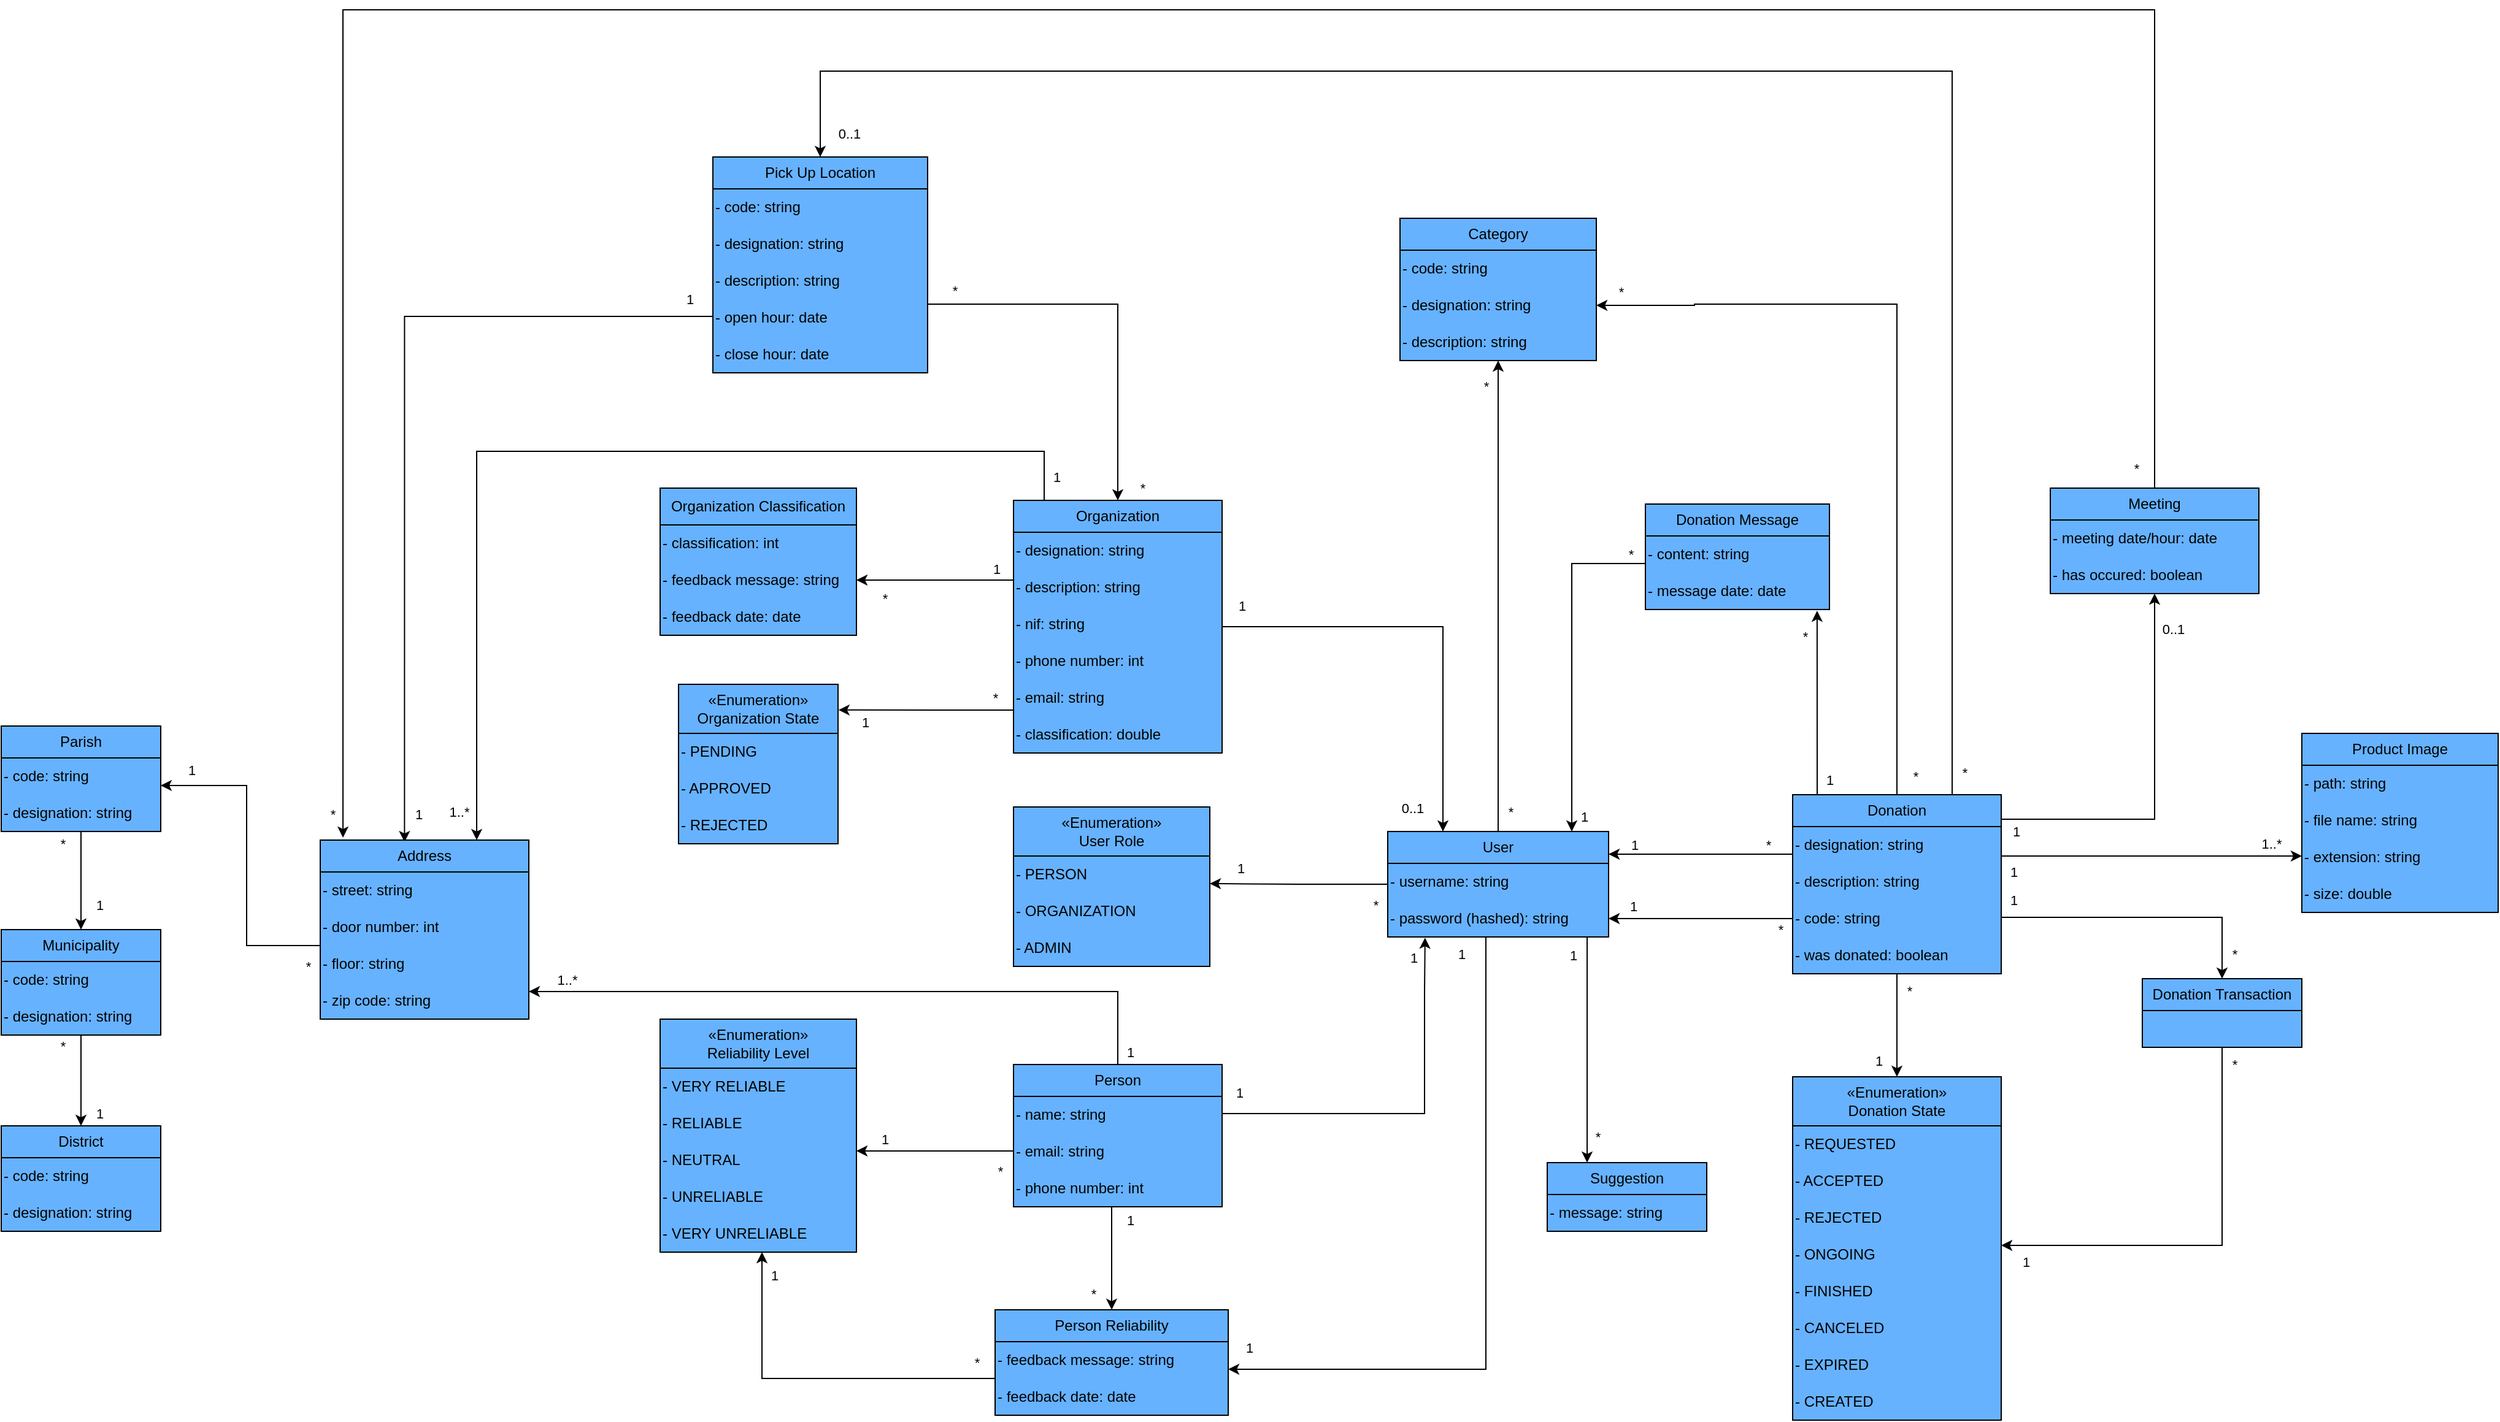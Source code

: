<mxfile version="21.5.0" type="device">
  <diagram name="Página-1" id="2C6pVnh8TLemDda-iHzf">
    <mxGraphModel dx="4168" dy="1360" grid="1" gridSize="10" guides="1" tooltips="1" connect="1" arrows="1" fold="1" page="1" pageScale="1" pageWidth="827" pageHeight="1169" math="0" shadow="0">
      <root>
        <mxCell id="0" />
        <mxCell id="1" parent="0" />
        <mxCell id="7BrYY2v-CXimhR1OL_HL-140" style="edgeStyle=orthogonalEdgeStyle;rounded=0;orthogonalLoop=1;jettySize=auto;html=1;entryX=1;entryY=0.75;entryDx=0;entryDy=0;" edge="1" parent="1" source="FMmyktnMpK6uSZ23YpWx-7" target="7BrYY2v-CXimhR1OL_HL-137">
          <mxGeometry relative="1" as="geometry" />
        </mxCell>
        <mxCell id="7BrYY2v-CXimhR1OL_HL-141" value="*" style="edgeLabel;html=1;align=center;verticalAlign=middle;resizable=0;points=[];" vertex="1" connectable="0" parent="7BrYY2v-CXimhR1OL_HL-140">
          <mxGeometry x="-0.671" y="-3" relative="1" as="geometry">
            <mxPoint x="14" y="20" as="offset" />
          </mxGeometry>
        </mxCell>
        <mxCell id="7BrYY2v-CXimhR1OL_HL-142" value="1" style="edgeLabel;html=1;align=center;verticalAlign=middle;resizable=0;points=[];" vertex="1" connectable="0" parent="7BrYY2v-CXimhR1OL_HL-140">
          <mxGeometry x="0.663" y="-1" relative="1" as="geometry">
            <mxPoint y="-12" as="offset" />
          </mxGeometry>
        </mxCell>
        <mxCell id="7BrYY2v-CXimhR1OL_HL-182" style="edgeStyle=orthogonalEdgeStyle;rounded=0;orthogonalLoop=1;jettySize=auto;html=1;entryX=1;entryY=0.75;entryDx=0;entryDy=0;" edge="1" parent="1" source="FMmyktnMpK6uSZ23YpWx-7" target="7BrYY2v-CXimhR1OL_HL-53">
          <mxGeometry relative="1" as="geometry">
            <Array as="points">
              <mxPoint x="260" y="1788" />
            </Array>
          </mxGeometry>
        </mxCell>
        <mxCell id="7BrYY2v-CXimhR1OL_HL-183" value="1" style="edgeLabel;html=1;align=center;verticalAlign=middle;resizable=0;points=[];" vertex="1" connectable="0" parent="7BrYY2v-CXimhR1OL_HL-182">
          <mxGeometry x="-0.955" y="2" relative="1" as="geometry">
            <mxPoint x="-22" y="1" as="offset" />
          </mxGeometry>
        </mxCell>
        <mxCell id="7BrYY2v-CXimhR1OL_HL-185" value="1" style="edgeLabel;html=1;align=center;verticalAlign=middle;resizable=0;points=[];" vertex="1" connectable="0" parent="7BrYY2v-CXimhR1OL_HL-182">
          <mxGeometry x="0.91" y="1" relative="1" as="geometry">
            <mxPoint x="-9" y="-19" as="offset" />
          </mxGeometry>
        </mxCell>
        <mxCell id="7BrYY2v-CXimhR1OL_HL-186" style="edgeStyle=orthogonalEdgeStyle;rounded=0;orthogonalLoop=1;jettySize=auto;html=1;entryX=0;entryY=0.5;entryDx=0;entryDy=0;endArrow=none;endFill=0;startArrow=classic;startFill=1;" edge="1" parent="1" source="FMmyktnMpK6uSZ23YpWx-7" target="7BrYY2v-CXimhR1OL_HL-117">
          <mxGeometry relative="1" as="geometry">
            <mxPoint x="500" y="1420" as="targetPoint" />
            <Array as="points">
              <mxPoint x="410" y="1421" />
              <mxPoint x="410" y="1421" />
            </Array>
          </mxGeometry>
        </mxCell>
        <mxCell id="7BrYY2v-CXimhR1OL_HL-187" value="1" style="edgeLabel;html=1;align=center;verticalAlign=middle;resizable=0;points=[];" vertex="1" connectable="0" parent="7BrYY2v-CXimhR1OL_HL-186">
          <mxGeometry x="-0.8" y="-1" relative="1" as="geometry">
            <mxPoint x="5" y="-11" as="offset" />
          </mxGeometry>
        </mxCell>
        <mxCell id="7BrYY2v-CXimhR1OL_HL-188" value="*" style="edgeLabel;html=1;align=center;verticalAlign=middle;resizable=0;points=[];" vertex="1" connectable="0" parent="7BrYY2v-CXimhR1OL_HL-186">
          <mxGeometry x="0.68" relative="1" as="geometry">
            <mxPoint x="14" y="9" as="offset" />
          </mxGeometry>
        </mxCell>
        <mxCell id="7BrYY2v-CXimhR1OL_HL-197" style="edgeStyle=orthogonalEdgeStyle;rounded=0;orthogonalLoop=1;jettySize=auto;html=1;entryX=0;entryY=0.75;entryDx=0;entryDy=0;startArrow=classic;startFill=1;endArrow=none;endFill=0;" edge="1" parent="1" source="FMmyktnMpK6uSZ23YpWx-7" target="7BrYY2v-CXimhR1OL_HL-102">
          <mxGeometry relative="1" as="geometry">
            <Array as="points">
              <mxPoint x="435" y="1369" />
            </Array>
          </mxGeometry>
        </mxCell>
        <mxCell id="7BrYY2v-CXimhR1OL_HL-198" value="1" style="edgeLabel;html=1;align=center;verticalAlign=middle;resizable=0;points=[];" vertex="1" connectable="0" parent="7BrYY2v-CXimhR1OL_HL-197">
          <mxGeometry x="-0.863" y="-1" relative="1" as="geometry">
            <mxPoint x="10" y="-9" as="offset" />
          </mxGeometry>
        </mxCell>
        <mxCell id="7BrYY2v-CXimhR1OL_HL-199" value="*" style="edgeLabel;html=1;align=center;verticalAlign=middle;resizable=0;points=[];" vertex="1" connectable="0" parent="7BrYY2v-CXimhR1OL_HL-197">
          <mxGeometry x="0.669" y="-2" relative="1" as="geometry">
            <mxPoint x="5" y="-10" as="offset" />
          </mxGeometry>
        </mxCell>
        <mxCell id="7BrYY2v-CXimhR1OL_HL-205" style="edgeStyle=orthogonalEdgeStyle;rounded=0;orthogonalLoop=1;jettySize=auto;html=1;entryX=0;entryY=0.75;entryDx=0;entryDy=0;endArrow=none;endFill=0;startArrow=classic;startFill=1;" edge="1" parent="1" source="FMmyktnMpK6uSZ23YpWx-7" target="7BrYY2v-CXimhR1OL_HL-94">
          <mxGeometry relative="1" as="geometry">
            <Array as="points">
              <mxPoint x="330" y="1132" />
            </Array>
          </mxGeometry>
        </mxCell>
        <mxCell id="7BrYY2v-CXimhR1OL_HL-206" value="*" style="edgeLabel;html=1;align=center;verticalAlign=middle;resizable=0;points=[];" vertex="1" connectable="0" parent="7BrYY2v-CXimhR1OL_HL-205">
          <mxGeometry x="0.946" y="-2" relative="1" as="geometry">
            <mxPoint x="-5" y="-10" as="offset" />
          </mxGeometry>
        </mxCell>
        <mxCell id="7BrYY2v-CXimhR1OL_HL-207" value="1" style="edgeLabel;html=1;align=center;verticalAlign=middle;resizable=0;points=[];" vertex="1" connectable="0" parent="7BrYY2v-CXimhR1OL_HL-205">
          <mxGeometry x="-0.934" y="1" relative="1" as="geometry">
            <mxPoint x="11" y="-3" as="offset" />
          </mxGeometry>
        </mxCell>
        <mxCell id="7BrYY2v-CXimhR1OL_HL-214" style="edgeStyle=orthogonalEdgeStyle;rounded=0;orthogonalLoop=1;jettySize=auto;html=1;entryX=0.5;entryY=1;entryDx=0;entryDy=0;" edge="1" parent="1" source="FMmyktnMpK6uSZ23YpWx-7" target="7BrYY2v-CXimhR1OL_HL-99">
          <mxGeometry relative="1" as="geometry" />
        </mxCell>
        <mxCell id="7BrYY2v-CXimhR1OL_HL-215" value="*" style="edgeLabel;html=1;align=center;verticalAlign=middle;resizable=0;points=[];" vertex="1" connectable="0" parent="7BrYY2v-CXimhR1OL_HL-214">
          <mxGeometry x="-0.876" y="4" relative="1" as="geometry">
            <mxPoint x="14" y="8" as="offset" />
          </mxGeometry>
        </mxCell>
        <mxCell id="7BrYY2v-CXimhR1OL_HL-216" value="*" style="edgeLabel;html=1;align=center;verticalAlign=middle;resizable=0;points=[];" vertex="1" connectable="0" parent="7BrYY2v-CXimhR1OL_HL-214">
          <mxGeometry x="0.891" y="-1" relative="1" as="geometry">
            <mxPoint x="-11" as="offset" />
          </mxGeometry>
        </mxCell>
        <mxCell id="7BrYY2v-CXimhR1OL_HL-225" style="edgeStyle=orthogonalEdgeStyle;rounded=0;orthogonalLoop=1;jettySize=auto;html=1;entryX=0.25;entryY=0;entryDx=0;entryDy=0;" edge="1" parent="1" source="FMmyktnMpK6uSZ23YpWx-7" target="7BrYY2v-CXimhR1OL_HL-30">
          <mxGeometry relative="1" as="geometry">
            <Array as="points">
              <mxPoint x="343" y="1533" />
            </Array>
          </mxGeometry>
        </mxCell>
        <mxCell id="7BrYY2v-CXimhR1OL_HL-226" value="1" style="edgeLabel;html=1;align=center;verticalAlign=middle;resizable=0;points=[];" vertex="1" connectable="0" parent="7BrYY2v-CXimhR1OL_HL-225">
          <mxGeometry x="-0.824" relative="1" as="geometry">
            <mxPoint x="-12" y="-1" as="offset" />
          </mxGeometry>
        </mxCell>
        <mxCell id="7BrYY2v-CXimhR1OL_HL-227" value="*" style="edgeLabel;html=1;align=center;verticalAlign=middle;resizable=0;points=[];" vertex="1" connectable="0" parent="7BrYY2v-CXimhR1OL_HL-225">
          <mxGeometry x="0.77" y="2" relative="1" as="geometry">
            <mxPoint x="6" as="offset" />
          </mxGeometry>
        </mxCell>
        <mxCell id="FMmyktnMpK6uSZ23YpWx-7" value="User" style="swimlane;fontStyle=0;childLayout=stackLayout;horizontal=1;startSize=26;fillColor=#66B2FF;horizontalStack=0;resizeParent=1;resizeParentMax=0;resizeLast=0;collapsible=1;marginBottom=0;whiteSpace=wrap;html=1;strokeColor=#000000;gradientColor=none;swimlaneFillColor=#66B2FF;" parent="1" vertex="1">
          <mxGeometry x="180" y="1350" width="180" height="86" as="geometry" />
        </mxCell>
        <mxCell id="7BrYY2v-CXimhR1OL_HL-61" value="- username: string" style="text;html=1;strokeColor=none;fillColor=none;align=left;verticalAlign=middle;whiteSpace=wrap;rounded=0;" vertex="1" parent="FMmyktnMpK6uSZ23YpWx-7">
          <mxGeometry y="26" width="180" height="30" as="geometry" />
        </mxCell>
        <mxCell id="7BrYY2v-CXimhR1OL_HL-62" value="- password (hashed): string" style="text;html=1;strokeColor=none;fillColor=none;align=left;verticalAlign=middle;whiteSpace=wrap;rounded=0;" vertex="1" parent="FMmyktnMpK6uSZ23YpWx-7">
          <mxGeometry y="56" width="180" height="30" as="geometry" />
        </mxCell>
        <mxCell id="7BrYY2v-CXimhR1OL_HL-195" style="edgeStyle=orthogonalEdgeStyle;rounded=0;orthogonalLoop=1;jettySize=auto;html=1;" edge="1" parent="1" source="7BrYY2v-CXimhR1OL_HL-3" target="7BrYY2v-CXimhR1OL_HL-103">
          <mxGeometry relative="1" as="geometry">
            <Array as="points">
              <mxPoint x="860" y="1420" />
            </Array>
          </mxGeometry>
        </mxCell>
        <mxCell id="7BrYY2v-CXimhR1OL_HL-196" value="1" style="edgeLabel;html=1;align=center;verticalAlign=middle;resizable=0;points=[];" vertex="1" connectable="0" parent="7BrYY2v-CXimhR1OL_HL-195">
          <mxGeometry x="-0.854" relative="1" as="geometry">
            <mxPoint x="-7" y="-14" as="offset" />
          </mxGeometry>
        </mxCell>
        <mxCell id="7BrYY2v-CXimhR1OL_HL-200" value="*" style="edgeLabel;html=1;align=center;verticalAlign=middle;resizable=0;points=[];" vertex="1" connectable="0" parent="7BrYY2v-CXimhR1OL_HL-195">
          <mxGeometry x="0.863" y="-1" relative="1" as="geometry">
            <mxPoint x="11" y="-4" as="offset" />
          </mxGeometry>
        </mxCell>
        <mxCell id="7BrYY2v-CXimhR1OL_HL-202" style="edgeStyle=orthogonalEdgeStyle;rounded=0;orthogonalLoop=1;jettySize=auto;html=1;entryX=0.933;entryY=1.033;entryDx=0;entryDy=0;entryPerimeter=0;" edge="1" parent="1" source="7BrYY2v-CXimhR1OL_HL-3" target="7BrYY2v-CXimhR1OL_HL-95">
          <mxGeometry relative="1" as="geometry">
            <mxPoint x="530" y="1180" as="targetPoint" />
            <Array as="points">
              <mxPoint x="530" y="1290" />
              <mxPoint x="530" y="1290" />
            </Array>
          </mxGeometry>
        </mxCell>
        <mxCell id="7BrYY2v-CXimhR1OL_HL-203" value="1" style="edgeLabel;html=1;align=center;verticalAlign=middle;resizable=0;points=[];" vertex="1" connectable="0" parent="7BrYY2v-CXimhR1OL_HL-202">
          <mxGeometry x="-0.758" relative="1" as="geometry">
            <mxPoint x="10" y="6" as="offset" />
          </mxGeometry>
        </mxCell>
        <mxCell id="7BrYY2v-CXimhR1OL_HL-204" value="*" style="edgeLabel;html=1;align=center;verticalAlign=middle;resizable=0;points=[];" vertex="1" connectable="0" parent="7BrYY2v-CXimhR1OL_HL-202">
          <mxGeometry x="0.657" y="1" relative="1" as="geometry">
            <mxPoint x="-9" y="-5" as="offset" />
          </mxGeometry>
        </mxCell>
        <mxCell id="7BrYY2v-CXimhR1OL_HL-208" style="edgeStyle=orthogonalEdgeStyle;rounded=0;orthogonalLoop=1;jettySize=auto;html=1;" edge="1" parent="1" source="7BrYY2v-CXimhR1OL_HL-3" target="7BrYY2v-CXimhR1OL_HL-116">
          <mxGeometry relative="1" as="geometry">
            <Array as="points">
              <mxPoint x="805" y="1340" />
            </Array>
          </mxGeometry>
        </mxCell>
        <mxCell id="7BrYY2v-CXimhR1OL_HL-209" value="1" style="edgeLabel;html=1;align=center;verticalAlign=middle;resizable=0;points=[];" vertex="1" connectable="0" parent="7BrYY2v-CXimhR1OL_HL-208">
          <mxGeometry x="-0.883" y="1" relative="1" as="geometry">
            <mxPoint x="-6" y="11" as="offset" />
          </mxGeometry>
        </mxCell>
        <mxCell id="7BrYY2v-CXimhR1OL_HL-210" value="0..1" style="edgeLabel;html=1;align=center;verticalAlign=middle;resizable=0;points=[];" vertex="1" connectable="0" parent="7BrYY2v-CXimhR1OL_HL-208">
          <mxGeometry x="0.769" y="-4" relative="1" as="geometry">
            <mxPoint x="11" y="-7" as="offset" />
          </mxGeometry>
        </mxCell>
        <mxCell id="7BrYY2v-CXimhR1OL_HL-211" style="edgeStyle=orthogonalEdgeStyle;rounded=0;orthogonalLoop=1;jettySize=auto;html=1;entryX=0.5;entryY=0;entryDx=0;entryDy=0;" edge="1" parent="1" source="7BrYY2v-CXimhR1OL_HL-3" target="7BrYY2v-CXimhR1OL_HL-10">
          <mxGeometry relative="1" as="geometry">
            <Array as="points">
              <mxPoint x="640" y="730" />
              <mxPoint x="-283" y="730" />
            </Array>
          </mxGeometry>
        </mxCell>
        <mxCell id="7BrYY2v-CXimhR1OL_HL-212" value="*" style="edgeLabel;html=1;align=center;verticalAlign=middle;resizable=0;points=[];" vertex="1" connectable="0" parent="7BrYY2v-CXimhR1OL_HL-211">
          <mxGeometry x="-0.974" y="4" relative="1" as="geometry">
            <mxPoint x="14" y="2" as="offset" />
          </mxGeometry>
        </mxCell>
        <mxCell id="7BrYY2v-CXimhR1OL_HL-213" value="0..1" style="edgeLabel;html=1;align=center;verticalAlign=middle;resizable=0;points=[];" vertex="1" connectable="0" parent="7BrYY2v-CXimhR1OL_HL-211">
          <mxGeometry x="0.957" y="2" relative="1" as="geometry">
            <mxPoint x="21" y="15" as="offset" />
          </mxGeometry>
        </mxCell>
        <mxCell id="7BrYY2v-CXimhR1OL_HL-218" style="edgeStyle=orthogonalEdgeStyle;rounded=0;orthogonalLoop=1;jettySize=auto;html=1;entryX=1;entryY=0.5;entryDx=0;entryDy=0;" edge="1" parent="1" source="7BrYY2v-CXimhR1OL_HL-3" target="7BrYY2v-CXimhR1OL_HL-98">
          <mxGeometry relative="1" as="geometry">
            <Array as="points">
              <mxPoint x="595" y="920" />
              <mxPoint x="430" y="920" />
            </Array>
          </mxGeometry>
        </mxCell>
        <mxCell id="7BrYY2v-CXimhR1OL_HL-219" value="*" style="edgeLabel;html=1;align=center;verticalAlign=middle;resizable=0;points=[];" vertex="1" connectable="0" parent="7BrYY2v-CXimhR1OL_HL-218">
          <mxGeometry x="-0.942" relative="1" as="geometry">
            <mxPoint x="15" y="3" as="offset" />
          </mxGeometry>
        </mxCell>
        <mxCell id="7BrYY2v-CXimhR1OL_HL-220" value="*" style="edgeLabel;html=1;align=center;verticalAlign=middle;resizable=0;points=[];" vertex="1" connectable="0" parent="7BrYY2v-CXimhR1OL_HL-218">
          <mxGeometry x="0.923" y="-3" relative="1" as="geometry">
            <mxPoint x="-5" y="-8" as="offset" />
          </mxGeometry>
        </mxCell>
        <mxCell id="7BrYY2v-CXimhR1OL_HL-3" value="Donation" style="swimlane;fontStyle=0;childLayout=stackLayout;horizontal=1;startSize=26;fillColor=#66B2FF;horizontalStack=0;resizeParent=1;resizeParentMax=0;resizeLast=0;collapsible=1;marginBottom=0;whiteSpace=wrap;html=1;strokeColor=#000000;gradientColor=none;swimlaneFillColor=#66B2FF;" vertex="1" parent="1">
          <mxGeometry x="510" y="1320" width="170" height="146" as="geometry" />
        </mxCell>
        <mxCell id="7BrYY2v-CXimhR1OL_HL-102" value="- designation: string" style="text;html=1;strokeColor=none;fillColor=none;align=left;verticalAlign=middle;whiteSpace=wrap;rounded=0;" vertex="1" parent="7BrYY2v-CXimhR1OL_HL-3">
          <mxGeometry y="26" width="170" height="30" as="geometry" />
        </mxCell>
        <mxCell id="7BrYY2v-CXimhR1OL_HL-105" value="- description: string" style="text;html=1;strokeColor=none;fillColor=none;align=left;verticalAlign=middle;whiteSpace=wrap;rounded=0;" vertex="1" parent="7BrYY2v-CXimhR1OL_HL-3">
          <mxGeometry y="56" width="170" height="30" as="geometry" />
        </mxCell>
        <mxCell id="7BrYY2v-CXimhR1OL_HL-117" value="- code: string" style="text;html=1;strokeColor=none;fillColor=none;align=left;verticalAlign=middle;whiteSpace=wrap;rounded=0;" vertex="1" parent="7BrYY2v-CXimhR1OL_HL-3">
          <mxGeometry y="86" width="170" height="30" as="geometry" />
        </mxCell>
        <mxCell id="7BrYY2v-CXimhR1OL_HL-118" value="- was donated: boolean" style="text;html=1;strokeColor=none;fillColor=none;align=left;verticalAlign=middle;whiteSpace=wrap;rounded=0;" vertex="1" parent="7BrYY2v-CXimhR1OL_HL-3">
          <mxGeometry y="116" width="170" height="30" as="geometry" />
        </mxCell>
        <mxCell id="7BrYY2v-CXimhR1OL_HL-5" value="«Enumeration»&lt;br&gt;Organization State" style="swimlane;fontStyle=0;childLayout=stackLayout;horizontal=1;startSize=40;fillColor=#66B2FF;horizontalStack=0;resizeParent=1;resizeParentMax=0;resizeLast=0;collapsible=1;marginBottom=0;whiteSpace=wrap;html=1;strokeColor=#000000;gradientColor=none;swimlaneFillColor=#66B2FF;" vertex="1" parent="1">
          <mxGeometry x="-398" y="1230" width="130" height="130" as="geometry">
            <mxRectangle x="30" y="60" width="140" height="30" as="alternateBounds" />
          </mxGeometry>
        </mxCell>
        <mxCell id="7BrYY2v-CXimhR1OL_HL-6" value="- PENDING" style="text;html=1;strokeColor=none;fillColor=none;align=left;verticalAlign=middle;whiteSpace=wrap;rounded=0;" vertex="1" parent="7BrYY2v-CXimhR1OL_HL-5">
          <mxGeometry y="40" width="130" height="30" as="geometry" />
        </mxCell>
        <mxCell id="7BrYY2v-CXimhR1OL_HL-7" value="- APPROVED" style="text;html=1;strokeColor=none;fillColor=none;align=left;verticalAlign=middle;whiteSpace=wrap;rounded=0;" vertex="1" parent="7BrYY2v-CXimhR1OL_HL-5">
          <mxGeometry y="70" width="130" height="30" as="geometry" />
        </mxCell>
        <mxCell id="7BrYY2v-CXimhR1OL_HL-8" value="- REJECTED" style="text;html=1;strokeColor=none;fillColor=none;align=left;verticalAlign=middle;whiteSpace=wrap;rounded=0;" vertex="1" parent="7BrYY2v-CXimhR1OL_HL-5">
          <mxGeometry y="100" width="130" height="30" as="geometry" />
        </mxCell>
        <mxCell id="7BrYY2v-CXimhR1OL_HL-229" style="edgeStyle=orthogonalEdgeStyle;rounded=0;orthogonalLoop=1;jettySize=auto;html=1;entryX=0.109;entryY=-0.014;entryDx=0;entryDy=0;entryPerimeter=0;" edge="1" parent="1" source="7BrYY2v-CXimhR1OL_HL-9" target="7BrYY2v-CXimhR1OL_HL-21">
          <mxGeometry relative="1" as="geometry">
            <Array as="points">
              <mxPoint x="805" y="680" />
              <mxPoint x="-671" y="680" />
            </Array>
          </mxGeometry>
        </mxCell>
        <mxCell id="7BrYY2v-CXimhR1OL_HL-230" value="*" style="edgeLabel;html=1;align=center;verticalAlign=middle;resizable=0;points=[];" vertex="1" connectable="0" parent="7BrYY2v-CXimhR1OL_HL-229">
          <mxGeometry x="-0.987" y="-1" relative="1" as="geometry">
            <mxPoint x="-16" as="offset" />
          </mxGeometry>
        </mxCell>
        <mxCell id="7BrYY2v-CXimhR1OL_HL-231" value="*" style="edgeLabel;html=1;align=center;verticalAlign=middle;resizable=0;points=[];" vertex="1" connectable="0" parent="7BrYY2v-CXimhR1OL_HL-229">
          <mxGeometry x="0.985" y="-1" relative="1" as="geometry">
            <mxPoint x="-8" as="offset" />
          </mxGeometry>
        </mxCell>
        <mxCell id="7BrYY2v-CXimhR1OL_HL-9" value="Meeting" style="swimlane;fontStyle=0;childLayout=stackLayout;horizontal=1;startSize=26;fillColor=#66B2FF;horizontalStack=0;resizeParent=1;resizeParentMax=0;resizeLast=0;collapsible=1;marginBottom=0;whiteSpace=wrap;html=1;strokeColor=#000000;gradientColor=none;swimlaneFillColor=#66B2FF;" vertex="1" parent="1">
          <mxGeometry x="720" y="1070" width="170" height="86" as="geometry" />
        </mxCell>
        <mxCell id="7BrYY2v-CXimhR1OL_HL-107" value="- meeting date/hour: date" style="text;html=1;strokeColor=none;fillColor=none;align=left;verticalAlign=middle;whiteSpace=wrap;rounded=0;" vertex="1" parent="7BrYY2v-CXimhR1OL_HL-9">
          <mxGeometry y="26" width="170" height="30" as="geometry" />
        </mxCell>
        <mxCell id="7BrYY2v-CXimhR1OL_HL-116" value="- has occured: boolean" style="text;html=1;strokeColor=none;fillColor=none;align=left;verticalAlign=middle;whiteSpace=wrap;rounded=0;" vertex="1" parent="7BrYY2v-CXimhR1OL_HL-9">
          <mxGeometry y="56" width="170" height="30" as="geometry" />
        </mxCell>
        <mxCell id="7BrYY2v-CXimhR1OL_HL-175" style="edgeStyle=orthogonalEdgeStyle;rounded=0;orthogonalLoop=1;jettySize=auto;html=1;entryX=0.404;entryY=0.011;entryDx=0;entryDy=0;entryPerimeter=0;" edge="1" parent="1" source="7BrYY2v-CXimhR1OL_HL-10" target="7BrYY2v-CXimhR1OL_HL-21">
          <mxGeometry relative="1" as="geometry">
            <mxPoint x="-590" y="860" as="targetPoint" />
            <Array as="points">
              <mxPoint x="-621" y="930" />
            </Array>
          </mxGeometry>
        </mxCell>
        <mxCell id="7BrYY2v-CXimhR1OL_HL-176" value="1" style="edgeLabel;html=1;align=center;verticalAlign=middle;resizable=0;points=[];" vertex="1" connectable="0" parent="7BrYY2v-CXimhR1OL_HL-175">
          <mxGeometry x="-0.944" y="1" relative="1" as="geometry">
            <mxPoint y="-15" as="offset" />
          </mxGeometry>
        </mxCell>
        <mxCell id="7BrYY2v-CXimhR1OL_HL-177" value="1" style="edgeLabel;html=1;align=center;verticalAlign=middle;resizable=0;points=[];" vertex="1" connectable="0" parent="7BrYY2v-CXimhR1OL_HL-175">
          <mxGeometry x="0.934" y="-1" relative="1" as="geometry">
            <mxPoint x="12" as="offset" />
          </mxGeometry>
        </mxCell>
        <mxCell id="7BrYY2v-CXimhR1OL_HL-179" style="edgeStyle=orthogonalEdgeStyle;rounded=0;orthogonalLoop=1;jettySize=auto;html=1;entryX=0.5;entryY=0;entryDx=0;entryDy=0;" edge="1" parent="1" source="7BrYY2v-CXimhR1OL_HL-10" target="7BrYY2v-CXimhR1OL_HL-124">
          <mxGeometry relative="1" as="geometry">
            <Array as="points">
              <mxPoint x="-40" y="920" />
            </Array>
          </mxGeometry>
        </mxCell>
        <mxCell id="7BrYY2v-CXimhR1OL_HL-180" value="*" style="edgeLabel;html=1;align=center;verticalAlign=middle;resizable=0;points=[];" vertex="1" connectable="0" parent="7BrYY2v-CXimhR1OL_HL-179">
          <mxGeometry x="-0.859" relative="1" as="geometry">
            <mxPoint y="-11" as="offset" />
          </mxGeometry>
        </mxCell>
        <mxCell id="7BrYY2v-CXimhR1OL_HL-181" value="*" style="edgeLabel;html=1;align=center;verticalAlign=middle;resizable=0;points=[];" vertex="1" connectable="0" parent="7BrYY2v-CXimhR1OL_HL-179">
          <mxGeometry x="0.833" y="-2" relative="1" as="geometry">
            <mxPoint x="22" y="16" as="offset" />
          </mxGeometry>
        </mxCell>
        <mxCell id="7BrYY2v-CXimhR1OL_HL-10" value="Pick Up Location" style="swimlane;fontStyle=0;childLayout=stackLayout;horizontal=1;startSize=26;fillColor=#66B2FF;horizontalStack=0;resizeParent=1;resizeParentMax=0;resizeLast=0;collapsible=1;marginBottom=0;whiteSpace=wrap;html=1;strokeColor=#000000;gradientColor=none;swimlaneFillColor=#66B2FF;" vertex="1" parent="1">
          <mxGeometry x="-370" y="800" width="175" height="176" as="geometry" />
        </mxCell>
        <mxCell id="7BrYY2v-CXimhR1OL_HL-83" value="- code: string" style="text;html=1;strokeColor=none;fillColor=none;align=left;verticalAlign=middle;whiteSpace=wrap;rounded=0;" vertex="1" parent="7BrYY2v-CXimhR1OL_HL-10">
          <mxGeometry y="26" width="175" height="30" as="geometry" />
        </mxCell>
        <mxCell id="7BrYY2v-CXimhR1OL_HL-84" value="- designation: string" style="text;html=1;strokeColor=none;fillColor=none;align=left;verticalAlign=middle;whiteSpace=wrap;rounded=0;" vertex="1" parent="7BrYY2v-CXimhR1OL_HL-10">
          <mxGeometry y="56" width="175" height="30" as="geometry" />
        </mxCell>
        <mxCell id="7BrYY2v-CXimhR1OL_HL-85" value="- description: string" style="text;html=1;strokeColor=none;fillColor=none;align=left;verticalAlign=middle;whiteSpace=wrap;rounded=0;" vertex="1" parent="7BrYY2v-CXimhR1OL_HL-10">
          <mxGeometry y="86" width="175" height="30" as="geometry" />
        </mxCell>
        <mxCell id="7BrYY2v-CXimhR1OL_HL-100" value="- open hour: date" style="text;html=1;strokeColor=none;fillColor=none;align=left;verticalAlign=middle;whiteSpace=wrap;rounded=0;" vertex="1" parent="7BrYY2v-CXimhR1OL_HL-10">
          <mxGeometry y="116" width="175" height="30" as="geometry" />
        </mxCell>
        <mxCell id="7BrYY2v-CXimhR1OL_HL-101" value="- close hour: date" style="text;html=1;strokeColor=none;fillColor=none;align=left;verticalAlign=middle;whiteSpace=wrap;rounded=0;" vertex="1" parent="7BrYY2v-CXimhR1OL_HL-10">
          <mxGeometry y="146" width="175" height="30" as="geometry" />
        </mxCell>
        <mxCell id="7BrYY2v-CXimhR1OL_HL-11" value="Parish" style="swimlane;fontStyle=0;childLayout=stackLayout;horizontal=1;startSize=26;fillColor=#66B2FF;horizontalStack=0;resizeParent=1;resizeParentMax=0;resizeLast=0;collapsible=1;marginBottom=0;whiteSpace=wrap;html=1;strokeColor=#000000;gradientColor=none;swimlaneFillColor=#66B2FF;" vertex="1" parent="1">
          <mxGeometry x="-950" y="1264" width="130" height="86" as="geometry" />
        </mxCell>
        <mxCell id="7BrYY2v-CXimhR1OL_HL-75" value="- code: string" style="text;html=1;strokeColor=none;fillColor=none;align=left;verticalAlign=middle;whiteSpace=wrap;rounded=0;" vertex="1" parent="7BrYY2v-CXimhR1OL_HL-11">
          <mxGeometry y="26" width="130" height="30" as="geometry" />
        </mxCell>
        <mxCell id="7BrYY2v-CXimhR1OL_HL-76" value="- designation: string" style="text;html=1;strokeColor=none;fillColor=none;align=left;verticalAlign=middle;whiteSpace=wrap;rounded=0;" vertex="1" parent="7BrYY2v-CXimhR1OL_HL-11">
          <mxGeometry y="56" width="130" height="30" as="geometry" />
        </mxCell>
        <mxCell id="7BrYY2v-CXimhR1OL_HL-14" value="«Enumeration»&lt;br&gt;Donation State" style="swimlane;fontStyle=0;childLayout=stackLayout;horizontal=1;startSize=40;fillColor=#66B2FF;horizontalStack=0;resizeParent=1;resizeParentMax=0;resizeLast=0;collapsible=1;marginBottom=0;whiteSpace=wrap;html=1;strokeColor=#000000;gradientColor=none;swimlaneFillColor=#66B2FF;" vertex="1" parent="1">
          <mxGeometry x="510" y="1550" width="170" height="280" as="geometry">
            <mxRectangle x="30" y="60" width="140" height="30" as="alternateBounds" />
          </mxGeometry>
        </mxCell>
        <mxCell id="7BrYY2v-CXimhR1OL_HL-15" value="- REQUESTED" style="text;html=1;strokeColor=none;fillColor=none;align=left;verticalAlign=middle;whiteSpace=wrap;rounded=0;" vertex="1" parent="7BrYY2v-CXimhR1OL_HL-14">
          <mxGeometry y="40" width="170" height="30" as="geometry" />
        </mxCell>
        <mxCell id="7BrYY2v-CXimhR1OL_HL-16" value="- ACCEPTED" style="text;html=1;strokeColor=none;fillColor=none;align=left;verticalAlign=middle;whiteSpace=wrap;rounded=0;" vertex="1" parent="7BrYY2v-CXimhR1OL_HL-14">
          <mxGeometry y="70" width="170" height="30" as="geometry" />
        </mxCell>
        <mxCell id="7BrYY2v-CXimhR1OL_HL-17" value="- REJECTED" style="text;html=1;strokeColor=none;fillColor=none;align=left;verticalAlign=middle;whiteSpace=wrap;rounded=0;" vertex="1" parent="7BrYY2v-CXimhR1OL_HL-14">
          <mxGeometry y="100" width="170" height="30" as="geometry" />
        </mxCell>
        <mxCell id="7BrYY2v-CXimhR1OL_HL-18" value="- ONGOING" style="text;html=1;strokeColor=none;fillColor=none;align=left;verticalAlign=middle;whiteSpace=wrap;rounded=0;" vertex="1" parent="7BrYY2v-CXimhR1OL_HL-14">
          <mxGeometry y="130" width="170" height="30" as="geometry" />
        </mxCell>
        <mxCell id="7BrYY2v-CXimhR1OL_HL-19" value="- FINISHED" style="text;html=1;strokeColor=none;fillColor=none;align=left;verticalAlign=middle;whiteSpace=wrap;rounded=0;" vertex="1" parent="7BrYY2v-CXimhR1OL_HL-14">
          <mxGeometry y="160" width="170" height="30" as="geometry" />
        </mxCell>
        <mxCell id="7BrYY2v-CXimhR1OL_HL-20" value="- CANCELED" style="text;html=1;strokeColor=none;fillColor=none;align=left;verticalAlign=middle;whiteSpace=wrap;rounded=0;" vertex="1" parent="7BrYY2v-CXimhR1OL_HL-14">
          <mxGeometry y="190" width="170" height="30" as="geometry" />
        </mxCell>
        <mxCell id="7BrYY2v-CXimhR1OL_HL-115" value="- EXPIRED" style="text;html=1;strokeColor=none;fillColor=none;align=left;verticalAlign=middle;whiteSpace=wrap;rounded=0;" vertex="1" parent="7BrYY2v-CXimhR1OL_HL-14">
          <mxGeometry y="220" width="170" height="30" as="geometry" />
        </mxCell>
        <mxCell id="7BrYY2v-CXimhR1OL_HL-201" value="- CREATED" style="text;html=1;strokeColor=none;fillColor=none;align=left;verticalAlign=middle;whiteSpace=wrap;rounded=0;" vertex="1" parent="7BrYY2v-CXimhR1OL_HL-14">
          <mxGeometry y="250" width="170" height="30" as="geometry" />
        </mxCell>
        <mxCell id="7BrYY2v-CXimhR1OL_HL-165" style="edgeStyle=orthogonalEdgeStyle;rounded=0;orthogonalLoop=1;jettySize=auto;html=1;entryX=1;entryY=0.75;entryDx=0;entryDy=0;exitX=0;exitY=1;exitDx=0;exitDy=0;" edge="1" parent="1" source="7BrYY2v-CXimhR1OL_HL-40" target="7BrYY2v-CXimhR1OL_HL-75">
          <mxGeometry relative="1" as="geometry">
            <Array as="points">
              <mxPoint x="-750" y="1443" />
              <mxPoint x="-750" y="1313" />
            </Array>
          </mxGeometry>
        </mxCell>
        <mxCell id="7BrYY2v-CXimhR1OL_HL-166" value="*" style="edgeLabel;html=1;align=center;verticalAlign=middle;resizable=0;points=[];" vertex="1" connectable="0" parent="7BrYY2v-CXimhR1OL_HL-165">
          <mxGeometry x="-0.872" y="3" relative="1" as="geometry">
            <mxPoint x="6" y="14" as="offset" />
          </mxGeometry>
        </mxCell>
        <mxCell id="7BrYY2v-CXimhR1OL_HL-167" value="1" style="edgeLabel;html=1;align=center;verticalAlign=middle;resizable=0;points=[];" vertex="1" connectable="0" parent="7BrYY2v-CXimhR1OL_HL-165">
          <mxGeometry x="0.812" y="-1" relative="1" as="geometry">
            <mxPoint y="-12" as="offset" />
          </mxGeometry>
        </mxCell>
        <mxCell id="7BrYY2v-CXimhR1OL_HL-21" value="Address" style="swimlane;fontStyle=0;childLayout=stackLayout;horizontal=1;startSize=26;fillColor=#66B2FF;horizontalStack=0;resizeParent=1;resizeParentMax=0;resizeLast=0;collapsible=1;marginBottom=0;whiteSpace=wrap;html=1;strokeColor=#000000;gradientColor=none;swimlaneFillColor=#66B2FF;" vertex="1" parent="1">
          <mxGeometry x="-690" y="1357" width="170" height="146" as="geometry" />
        </mxCell>
        <mxCell id="7BrYY2v-CXimhR1OL_HL-39" value="- street: string" style="text;html=1;strokeColor=none;fillColor=none;align=left;verticalAlign=middle;whiteSpace=wrap;rounded=0;" vertex="1" parent="7BrYY2v-CXimhR1OL_HL-21">
          <mxGeometry y="26" width="170" height="30" as="geometry" />
        </mxCell>
        <mxCell id="7BrYY2v-CXimhR1OL_HL-40" value="- door number: int" style="text;html=1;strokeColor=none;fillColor=none;align=left;verticalAlign=middle;whiteSpace=wrap;rounded=0;" vertex="1" parent="7BrYY2v-CXimhR1OL_HL-21">
          <mxGeometry y="56" width="170" height="30" as="geometry" />
        </mxCell>
        <mxCell id="7BrYY2v-CXimhR1OL_HL-42" value="- floor: string" style="text;html=1;strokeColor=none;fillColor=none;align=left;verticalAlign=middle;whiteSpace=wrap;rounded=0;" vertex="1" parent="7BrYY2v-CXimhR1OL_HL-21">
          <mxGeometry y="86" width="170" height="30" as="geometry" />
        </mxCell>
        <mxCell id="7BrYY2v-CXimhR1OL_HL-43" value="- zip code: string" style="text;html=1;strokeColor=none;fillColor=none;align=left;verticalAlign=middle;whiteSpace=wrap;rounded=0;" vertex="1" parent="7BrYY2v-CXimhR1OL_HL-21">
          <mxGeometry y="116" width="170" height="30" as="geometry" />
        </mxCell>
        <mxCell id="7BrYY2v-CXimhR1OL_HL-22" value="Donation Message" style="swimlane;fontStyle=0;childLayout=stackLayout;horizontal=1;startSize=26;fillColor=#66B2FF;horizontalStack=0;resizeParent=1;resizeParentMax=0;resizeLast=0;collapsible=1;marginBottom=0;whiteSpace=wrap;html=1;strokeColor=#000000;gradientColor=none;swimlaneFillColor=#66B2FF;" vertex="1" parent="1">
          <mxGeometry x="390" y="1083" width="150" height="86" as="geometry" />
        </mxCell>
        <mxCell id="7BrYY2v-CXimhR1OL_HL-94" value="- content: string" style="text;html=1;strokeColor=none;fillColor=none;align=left;verticalAlign=middle;whiteSpace=wrap;rounded=0;" vertex="1" parent="7BrYY2v-CXimhR1OL_HL-22">
          <mxGeometry y="26" width="150" height="30" as="geometry" />
        </mxCell>
        <mxCell id="7BrYY2v-CXimhR1OL_HL-95" value="- message date: date" style="text;html=1;strokeColor=none;fillColor=none;align=left;verticalAlign=middle;whiteSpace=wrap;rounded=0;" vertex="1" parent="7BrYY2v-CXimhR1OL_HL-22">
          <mxGeometry y="56" width="150" height="30" as="geometry" />
        </mxCell>
        <mxCell id="7BrYY2v-CXimhR1OL_HL-23" value="Product Image" style="swimlane;fontStyle=0;childLayout=stackLayout;horizontal=1;startSize=26;fillColor=#66B2FF;horizontalStack=0;resizeParent=1;resizeParentMax=0;resizeLast=0;collapsible=1;marginBottom=0;whiteSpace=wrap;html=1;strokeColor=#000000;gradientColor=none;swimlaneFillColor=#66B2FF;" vertex="1" parent="1">
          <mxGeometry x="925" y="1270" width="160" height="146" as="geometry" />
        </mxCell>
        <mxCell id="7BrYY2v-CXimhR1OL_HL-86" value="- path: string" style="text;html=1;strokeColor=none;fillColor=none;align=left;verticalAlign=middle;whiteSpace=wrap;rounded=0;" vertex="1" parent="7BrYY2v-CXimhR1OL_HL-23">
          <mxGeometry y="26" width="160" height="30" as="geometry" />
        </mxCell>
        <mxCell id="7BrYY2v-CXimhR1OL_HL-87" value="- file name: string" style="text;html=1;strokeColor=none;fillColor=none;align=left;verticalAlign=middle;whiteSpace=wrap;rounded=0;" vertex="1" parent="7BrYY2v-CXimhR1OL_HL-23">
          <mxGeometry y="56" width="160" height="30" as="geometry" />
        </mxCell>
        <mxCell id="7BrYY2v-CXimhR1OL_HL-88" value="- extension: string" style="text;html=1;strokeColor=none;fillColor=none;align=left;verticalAlign=middle;whiteSpace=wrap;rounded=0;" vertex="1" parent="7BrYY2v-CXimhR1OL_HL-23">
          <mxGeometry y="86" width="160" height="30" as="geometry" />
        </mxCell>
        <mxCell id="7BrYY2v-CXimhR1OL_HL-93" value="- size: double" style="text;html=1;strokeColor=none;fillColor=none;align=left;verticalAlign=middle;whiteSpace=wrap;rounded=0;" vertex="1" parent="7BrYY2v-CXimhR1OL_HL-23">
          <mxGeometry y="116" width="160" height="30" as="geometry" />
        </mxCell>
        <mxCell id="7BrYY2v-CXimhR1OL_HL-24" value="Category" style="swimlane;fontStyle=0;childLayout=stackLayout;horizontal=1;startSize=26;fillColor=#66B2FF;horizontalStack=0;resizeParent=1;resizeParentMax=0;resizeLast=0;collapsible=1;marginBottom=0;whiteSpace=wrap;html=1;strokeColor=#000000;gradientColor=none;swimlaneFillColor=#66B2FF;" vertex="1" parent="1">
          <mxGeometry x="190" y="850" width="160" height="116" as="geometry" />
        </mxCell>
        <mxCell id="7BrYY2v-CXimhR1OL_HL-97" value="- code: string" style="text;html=1;strokeColor=none;fillColor=none;align=left;verticalAlign=middle;whiteSpace=wrap;rounded=0;" vertex="1" parent="7BrYY2v-CXimhR1OL_HL-24">
          <mxGeometry y="26" width="160" height="30" as="geometry" />
        </mxCell>
        <mxCell id="7BrYY2v-CXimhR1OL_HL-98" value="- designation: string" style="text;html=1;strokeColor=none;fillColor=none;align=left;verticalAlign=middle;whiteSpace=wrap;rounded=0;" vertex="1" parent="7BrYY2v-CXimhR1OL_HL-24">
          <mxGeometry y="56" width="160" height="30" as="geometry" />
        </mxCell>
        <mxCell id="7BrYY2v-CXimhR1OL_HL-99" value="- description: string" style="text;html=1;strokeColor=none;fillColor=none;align=left;verticalAlign=middle;whiteSpace=wrap;rounded=0;" vertex="1" parent="7BrYY2v-CXimhR1OL_HL-24">
          <mxGeometry y="86" width="160" height="30" as="geometry" />
        </mxCell>
        <mxCell id="7BrYY2v-CXimhR1OL_HL-25" value="Organization Classification" style="swimlane;fontStyle=0;childLayout=stackLayout;horizontal=1;startSize=30;fillColor=#66B2FF;horizontalStack=0;resizeParent=1;resizeParentMax=0;resizeLast=0;collapsible=1;marginBottom=0;whiteSpace=wrap;html=1;strokeColor=#000000;gradientColor=none;swimlaneFillColor=#66B2FF;" vertex="1" parent="1">
          <mxGeometry x="-413" y="1070" width="160" height="120" as="geometry" />
        </mxCell>
        <mxCell id="7BrYY2v-CXimhR1OL_HL-44" value="- classification: int" style="text;html=1;strokeColor=none;fillColor=none;align=left;verticalAlign=middle;whiteSpace=wrap;rounded=0;" vertex="1" parent="7BrYY2v-CXimhR1OL_HL-25">
          <mxGeometry y="30" width="160" height="30" as="geometry" />
        </mxCell>
        <mxCell id="7BrYY2v-CXimhR1OL_HL-45" value="- feedback message: string" style="text;html=1;strokeColor=none;fillColor=none;align=left;verticalAlign=middle;whiteSpace=wrap;rounded=0;" vertex="1" parent="7BrYY2v-CXimhR1OL_HL-25">
          <mxGeometry y="60" width="160" height="30" as="geometry" />
        </mxCell>
        <mxCell id="7BrYY2v-CXimhR1OL_HL-46" value="- feedback date: date" style="text;html=1;strokeColor=none;fillColor=none;align=left;verticalAlign=middle;whiteSpace=wrap;rounded=0;" vertex="1" parent="7BrYY2v-CXimhR1OL_HL-25">
          <mxGeometry y="90" width="160" height="30" as="geometry" />
        </mxCell>
        <mxCell id="7BrYY2v-CXimhR1OL_HL-27" value="Person Reliability" style="swimlane;fontStyle=0;childLayout=stackLayout;horizontal=1;startSize=26;fillColor=#66B2FF;horizontalStack=0;resizeParent=1;resizeParentMax=0;resizeLast=0;collapsible=1;marginBottom=0;whiteSpace=wrap;html=1;strokeColor=#000000;gradientColor=none;swimlaneFillColor=#66B2FF;" vertex="1" parent="1">
          <mxGeometry x="-140" y="1740" width="190" height="86" as="geometry" />
        </mxCell>
        <mxCell id="7BrYY2v-CXimhR1OL_HL-53" value="- feedback message: string" style="text;html=1;strokeColor=none;fillColor=none;align=left;verticalAlign=middle;whiteSpace=wrap;rounded=0;" vertex="1" parent="7BrYY2v-CXimhR1OL_HL-27">
          <mxGeometry y="26" width="190" height="30" as="geometry" />
        </mxCell>
        <mxCell id="7BrYY2v-CXimhR1OL_HL-54" value="- feedback date: date" style="text;html=1;strokeColor=none;fillColor=none;align=left;verticalAlign=middle;whiteSpace=wrap;rounded=0;" vertex="1" parent="7BrYY2v-CXimhR1OL_HL-27">
          <mxGeometry y="56" width="190" height="30" as="geometry" />
        </mxCell>
        <mxCell id="7BrYY2v-CXimhR1OL_HL-30" value="Suggestion" style="swimlane;fontStyle=0;childLayout=stackLayout;horizontal=1;startSize=26;fillColor=#66B2FF;horizontalStack=0;resizeParent=1;resizeParentMax=0;resizeLast=0;collapsible=1;marginBottom=0;whiteSpace=wrap;html=1;strokeColor=#000000;gradientColor=none;swimlaneFillColor=#66B2FF;" vertex="1" parent="1">
          <mxGeometry x="310" y="1620" width="130" height="56" as="geometry" />
        </mxCell>
        <mxCell id="7BrYY2v-CXimhR1OL_HL-73" value="- message: string" style="text;html=1;strokeColor=none;fillColor=none;align=left;verticalAlign=middle;whiteSpace=wrap;rounded=0;" vertex="1" parent="7BrYY2v-CXimhR1OL_HL-30">
          <mxGeometry y="26" width="130" height="30" as="geometry" />
        </mxCell>
        <mxCell id="7BrYY2v-CXimhR1OL_HL-55" value="«Enumeration»&lt;br&gt;Reliability Level" style="swimlane;fontStyle=0;childLayout=stackLayout;horizontal=1;startSize=40;fillColor=#66B2FF;horizontalStack=0;resizeParent=1;resizeParentMax=0;resizeLast=0;collapsible=1;marginBottom=0;whiteSpace=wrap;html=1;strokeColor=#000000;gradientColor=none;swimlaneFillColor=#66B2FF;" vertex="1" parent="1">
          <mxGeometry x="-413" y="1503" width="160" height="190" as="geometry">
            <mxRectangle x="30" y="60" width="140" height="30" as="alternateBounds" />
          </mxGeometry>
        </mxCell>
        <mxCell id="7BrYY2v-CXimhR1OL_HL-56" value="- VERY RELIABLE" style="text;html=1;strokeColor=none;fillColor=none;align=left;verticalAlign=middle;whiteSpace=wrap;rounded=0;" vertex="1" parent="7BrYY2v-CXimhR1OL_HL-55">
          <mxGeometry y="40" width="160" height="30" as="geometry" />
        </mxCell>
        <mxCell id="7BrYY2v-CXimhR1OL_HL-57" value="- RELIABLE" style="text;html=1;strokeColor=none;fillColor=none;align=left;verticalAlign=middle;whiteSpace=wrap;rounded=0;" vertex="1" parent="7BrYY2v-CXimhR1OL_HL-55">
          <mxGeometry y="70" width="160" height="30" as="geometry" />
        </mxCell>
        <mxCell id="7BrYY2v-CXimhR1OL_HL-58" value="- NEUTRAL" style="text;html=1;strokeColor=none;fillColor=none;align=left;verticalAlign=middle;whiteSpace=wrap;rounded=0;" vertex="1" parent="7BrYY2v-CXimhR1OL_HL-55">
          <mxGeometry y="100" width="160" height="30" as="geometry" />
        </mxCell>
        <mxCell id="7BrYY2v-CXimhR1OL_HL-59" value="- UNRELIABLE" style="text;html=1;strokeColor=none;fillColor=none;align=left;verticalAlign=middle;whiteSpace=wrap;rounded=0;" vertex="1" parent="7BrYY2v-CXimhR1OL_HL-55">
          <mxGeometry y="130" width="160" height="30" as="geometry" />
        </mxCell>
        <mxCell id="7BrYY2v-CXimhR1OL_HL-60" value="- VERY UNRELIABLE" style="text;html=1;strokeColor=none;fillColor=none;align=left;verticalAlign=middle;whiteSpace=wrap;rounded=0;" vertex="1" parent="7BrYY2v-CXimhR1OL_HL-55">
          <mxGeometry y="160" width="160" height="30" as="geometry" />
        </mxCell>
        <mxCell id="7BrYY2v-CXimhR1OL_HL-77" value="Municipality" style="swimlane;fontStyle=0;childLayout=stackLayout;horizontal=1;startSize=26;fillColor=#66B2FF;horizontalStack=0;resizeParent=1;resizeParentMax=0;resizeLast=0;collapsible=1;marginBottom=0;whiteSpace=wrap;html=1;strokeColor=#000000;gradientColor=none;swimlaneFillColor=#66B2FF;" vertex="1" parent="1">
          <mxGeometry x="-950" y="1430" width="130" height="86" as="geometry" />
        </mxCell>
        <mxCell id="7BrYY2v-CXimhR1OL_HL-78" value="- code: string" style="text;html=1;strokeColor=none;fillColor=none;align=left;verticalAlign=middle;whiteSpace=wrap;rounded=0;" vertex="1" parent="7BrYY2v-CXimhR1OL_HL-77">
          <mxGeometry y="26" width="130" height="30" as="geometry" />
        </mxCell>
        <mxCell id="7BrYY2v-CXimhR1OL_HL-79" value="- designation: string" style="text;html=1;strokeColor=none;fillColor=none;align=left;verticalAlign=middle;whiteSpace=wrap;rounded=0;" vertex="1" parent="7BrYY2v-CXimhR1OL_HL-77">
          <mxGeometry y="56" width="130" height="30" as="geometry" />
        </mxCell>
        <mxCell id="7BrYY2v-CXimhR1OL_HL-80" value="District" style="swimlane;fontStyle=0;childLayout=stackLayout;horizontal=1;startSize=26;fillColor=#66B2FF;horizontalStack=0;resizeParent=1;resizeParentMax=0;resizeLast=0;collapsible=1;marginBottom=0;whiteSpace=wrap;html=1;strokeColor=#000000;gradientColor=none;swimlaneFillColor=#66B2FF;" vertex="1" parent="1">
          <mxGeometry x="-950" y="1590" width="130" height="86" as="geometry" />
        </mxCell>
        <mxCell id="7BrYY2v-CXimhR1OL_HL-81" value="- code: string" style="text;html=1;strokeColor=none;fillColor=none;align=left;verticalAlign=middle;whiteSpace=wrap;rounded=0;" vertex="1" parent="7BrYY2v-CXimhR1OL_HL-80">
          <mxGeometry y="26" width="130" height="30" as="geometry" />
        </mxCell>
        <mxCell id="7BrYY2v-CXimhR1OL_HL-82" value="- designation: string" style="text;html=1;strokeColor=none;fillColor=none;align=left;verticalAlign=middle;whiteSpace=wrap;rounded=0;" vertex="1" parent="7BrYY2v-CXimhR1OL_HL-80">
          <mxGeometry y="56" width="130" height="30" as="geometry" />
        </mxCell>
        <mxCell id="7BrYY2v-CXimhR1OL_HL-192" style="edgeStyle=orthogonalEdgeStyle;rounded=0;orthogonalLoop=1;jettySize=auto;html=1;entryX=1;entryY=0.25;entryDx=0;entryDy=0;" edge="1" parent="1" source="7BrYY2v-CXimhR1OL_HL-103" target="7BrYY2v-CXimhR1OL_HL-18">
          <mxGeometry relative="1" as="geometry">
            <Array as="points">
              <mxPoint x="860" y="1688" />
            </Array>
          </mxGeometry>
        </mxCell>
        <mxCell id="7BrYY2v-CXimhR1OL_HL-193" value="*" style="edgeLabel;html=1;align=center;verticalAlign=middle;resizable=0;points=[];" vertex="1" connectable="0" parent="7BrYY2v-CXimhR1OL_HL-192">
          <mxGeometry x="-0.918" relative="1" as="geometry">
            <mxPoint x="10" as="offset" />
          </mxGeometry>
        </mxCell>
        <mxCell id="7BrYY2v-CXimhR1OL_HL-194" value="1" style="edgeLabel;html=1;align=center;verticalAlign=middle;resizable=0;points=[];" vertex="1" connectable="0" parent="7BrYY2v-CXimhR1OL_HL-192">
          <mxGeometry x="0.803" y="3" relative="1" as="geometry">
            <mxPoint x="-14" y="10" as="offset" />
          </mxGeometry>
        </mxCell>
        <mxCell id="7BrYY2v-CXimhR1OL_HL-103" value="Donation Transaction" style="swimlane;fontStyle=0;childLayout=stackLayout;horizontal=1;startSize=26;fillColor=#66B2FF;horizontalStack=0;resizeParent=1;resizeParentMax=0;resizeLast=0;collapsible=1;marginBottom=0;whiteSpace=wrap;html=1;strokeColor=#000000;gradientColor=none;swimlaneFillColor=#66B2FF;" vertex="1" parent="1">
          <mxGeometry x="795" y="1470" width="130" height="56" as="geometry" />
        </mxCell>
        <mxCell id="7BrYY2v-CXimhR1OL_HL-131" style="edgeStyle=orthogonalEdgeStyle;rounded=0;orthogonalLoop=1;jettySize=auto;html=1;entryX=0.169;entryY=1.019;entryDx=0;entryDy=0;entryPerimeter=0;" edge="1" parent="1" source="7BrYY2v-CXimhR1OL_HL-120" target="7BrYY2v-CXimhR1OL_HL-62">
          <mxGeometry relative="1" as="geometry">
            <mxPoint x="220" y="1480" as="targetPoint" />
            <Array as="points">
              <mxPoint x="210" y="1580" />
              <mxPoint x="210" y="1480" />
            </Array>
          </mxGeometry>
        </mxCell>
        <mxCell id="7BrYY2v-CXimhR1OL_HL-132" value="1" style="edgeLabel;html=1;align=center;verticalAlign=middle;resizable=0;points=[];" vertex="1" connectable="0" parent="7BrYY2v-CXimhR1OL_HL-131">
          <mxGeometry x="-0.861" y="-2" relative="1" as="geometry">
            <mxPoint x="-8" y="-19" as="offset" />
          </mxGeometry>
        </mxCell>
        <mxCell id="7BrYY2v-CXimhR1OL_HL-133" value="1" style="edgeLabel;html=1;align=center;verticalAlign=middle;resizable=0;points=[];" vertex="1" connectable="0" parent="7BrYY2v-CXimhR1OL_HL-131">
          <mxGeometry x="0.895" y="2" relative="1" as="geometry">
            <mxPoint x="-8" as="offset" />
          </mxGeometry>
        </mxCell>
        <mxCell id="7BrYY2v-CXimhR1OL_HL-143" style="edgeStyle=orthogonalEdgeStyle;rounded=0;orthogonalLoop=1;jettySize=auto;html=1;" edge="1" parent="1" target="7BrYY2v-CXimhR1OL_HL-60">
          <mxGeometry relative="1" as="geometry">
            <mxPoint x="-140" y="1796" as="sourcePoint" />
            <mxPoint x="-330" y="1710" as="targetPoint" />
            <Array as="points">
              <mxPoint x="-330" y="1796" />
            </Array>
          </mxGeometry>
        </mxCell>
        <mxCell id="7BrYY2v-CXimhR1OL_HL-144" value="*" style="edgeLabel;html=1;align=center;verticalAlign=middle;resizable=0;points=[];" vertex="1" connectable="0" parent="7BrYY2v-CXimhR1OL_HL-143">
          <mxGeometry x="-0.658" y="1" relative="1" as="geometry">
            <mxPoint x="35" y="-14" as="offset" />
          </mxGeometry>
        </mxCell>
        <mxCell id="7BrYY2v-CXimhR1OL_HL-145" value="1" style="edgeLabel;html=1;align=center;verticalAlign=middle;resizable=0;points=[];" vertex="1" connectable="0" parent="7BrYY2v-CXimhR1OL_HL-143">
          <mxGeometry x="0.698" y="-1" relative="1" as="geometry">
            <mxPoint x="9" y="-25" as="offset" />
          </mxGeometry>
        </mxCell>
        <mxCell id="7BrYY2v-CXimhR1OL_HL-146" style="edgeStyle=orthogonalEdgeStyle;rounded=0;orthogonalLoop=1;jettySize=auto;html=1;entryX=1;entryY=0.25;entryDx=0;entryDy=0;" edge="1" parent="1" source="7BrYY2v-CXimhR1OL_HL-120" target="7BrYY2v-CXimhR1OL_HL-58">
          <mxGeometry relative="1" as="geometry">
            <Array as="points">
              <mxPoint x="-189" y="1610" />
            </Array>
          </mxGeometry>
        </mxCell>
        <mxCell id="7BrYY2v-CXimhR1OL_HL-147" value="*" style="edgeLabel;html=1;align=center;verticalAlign=middle;resizable=0;points=[];" vertex="1" connectable="0" parent="7BrYY2v-CXimhR1OL_HL-146">
          <mxGeometry x="-0.823" y="2" relative="1" as="geometry">
            <mxPoint y="14" as="offset" />
          </mxGeometry>
        </mxCell>
        <mxCell id="7BrYY2v-CXimhR1OL_HL-148" value="1" style="edgeLabel;html=1;align=center;verticalAlign=middle;resizable=0;points=[];" vertex="1" connectable="0" parent="7BrYY2v-CXimhR1OL_HL-146">
          <mxGeometry x="0.658" y="-2" relative="1" as="geometry">
            <mxPoint x="1" y="-8" as="offset" />
          </mxGeometry>
        </mxCell>
        <mxCell id="7BrYY2v-CXimhR1OL_HL-149" style="edgeStyle=orthogonalEdgeStyle;rounded=0;orthogonalLoop=1;jettySize=auto;html=1;" edge="1" parent="1" source="7BrYY2v-CXimhR1OL_HL-120" target="7BrYY2v-CXimhR1OL_HL-27">
          <mxGeometry relative="1" as="geometry">
            <Array as="points">
              <mxPoint x="-45" y="1680" />
              <mxPoint x="-45" y="1680" />
            </Array>
          </mxGeometry>
        </mxCell>
        <mxCell id="7BrYY2v-CXimhR1OL_HL-150" value="1" style="edgeLabel;html=1;align=center;verticalAlign=middle;resizable=0;points=[];" vertex="1" connectable="0" parent="7BrYY2v-CXimhR1OL_HL-149">
          <mxGeometry x="-0.748" y="1" relative="1" as="geometry">
            <mxPoint x="14" as="offset" />
          </mxGeometry>
        </mxCell>
        <mxCell id="7BrYY2v-CXimhR1OL_HL-151" value="*" style="edgeLabel;html=1;align=center;verticalAlign=middle;resizable=0;points=[];" vertex="1" connectable="0" parent="7BrYY2v-CXimhR1OL_HL-149">
          <mxGeometry x="0.694" y="-1" relative="1" as="geometry">
            <mxPoint x="-14" as="offset" />
          </mxGeometry>
        </mxCell>
        <mxCell id="7BrYY2v-CXimhR1OL_HL-160" style="edgeStyle=orthogonalEdgeStyle;rounded=0;orthogonalLoop=1;jettySize=auto;html=1;entryX=1;entryY=0.25;entryDx=0;entryDy=0;" edge="1" parent="1" source="7BrYY2v-CXimhR1OL_HL-120" target="7BrYY2v-CXimhR1OL_HL-43">
          <mxGeometry relative="1" as="geometry">
            <Array as="points">
              <mxPoint x="-40" y="1480" />
            </Array>
          </mxGeometry>
        </mxCell>
        <mxCell id="7BrYY2v-CXimhR1OL_HL-161" value="1" style="edgeLabel;html=1;align=center;verticalAlign=middle;resizable=0;points=[];" vertex="1" connectable="0" parent="7BrYY2v-CXimhR1OL_HL-160">
          <mxGeometry x="-0.939" relative="1" as="geometry">
            <mxPoint x="10" y="6" as="offset" />
          </mxGeometry>
        </mxCell>
        <mxCell id="7BrYY2v-CXimhR1OL_HL-162" value="1..*" style="edgeLabel;html=1;align=center;verticalAlign=middle;resizable=0;points=[];" vertex="1" connectable="0" parent="7BrYY2v-CXimhR1OL_HL-160">
          <mxGeometry x="0.947" y="-1" relative="1" as="geometry">
            <mxPoint x="16" y="-9" as="offset" />
          </mxGeometry>
        </mxCell>
        <mxCell id="7BrYY2v-CXimhR1OL_HL-120" value="Person" style="swimlane;fontStyle=0;childLayout=stackLayout;horizontal=1;startSize=26;fillColor=#66B2FF;horizontalStack=0;resizeParent=1;resizeParentMax=0;resizeLast=0;collapsible=1;marginBottom=0;whiteSpace=wrap;html=1;strokeColor=#000000;gradientColor=none;swimlaneFillColor=#66B2FF;" vertex="1" parent="1">
          <mxGeometry x="-125" y="1540" width="170" height="116" as="geometry" />
        </mxCell>
        <mxCell id="7BrYY2v-CXimhR1OL_HL-121" value="- name: string" style="text;html=1;strokeColor=none;fillColor=none;align=left;verticalAlign=middle;whiteSpace=wrap;rounded=0;" vertex="1" parent="7BrYY2v-CXimhR1OL_HL-120">
          <mxGeometry y="26" width="170" height="30" as="geometry" />
        </mxCell>
        <mxCell id="7BrYY2v-CXimhR1OL_HL-122" value="- email: string" style="text;html=1;strokeColor=none;fillColor=none;align=left;verticalAlign=middle;whiteSpace=wrap;rounded=0;" vertex="1" parent="7BrYY2v-CXimhR1OL_HL-120">
          <mxGeometry y="56" width="170" height="30" as="geometry" />
        </mxCell>
        <mxCell id="7BrYY2v-CXimhR1OL_HL-123" value="- phone number: int" style="text;html=1;strokeColor=none;fillColor=none;align=left;verticalAlign=middle;whiteSpace=wrap;rounded=0;" vertex="1" parent="7BrYY2v-CXimhR1OL_HL-120">
          <mxGeometry y="86" width="170" height="30" as="geometry" />
        </mxCell>
        <mxCell id="7BrYY2v-CXimhR1OL_HL-130" style="edgeStyle=orthogonalEdgeStyle;rounded=0;orthogonalLoop=1;jettySize=auto;html=1;entryX=0.25;entryY=0;entryDx=0;entryDy=0;" edge="1" parent="1" source="7BrYY2v-CXimhR1OL_HL-124" target="FMmyktnMpK6uSZ23YpWx-7">
          <mxGeometry relative="1" as="geometry" />
        </mxCell>
        <mxCell id="7BrYY2v-CXimhR1OL_HL-134" value="1" style="edgeLabel;html=1;align=center;verticalAlign=middle;resizable=0;points=[];" vertex="1" connectable="0" parent="7BrYY2v-CXimhR1OL_HL-130">
          <mxGeometry x="-0.931" relative="1" as="geometry">
            <mxPoint x="4" y="-17" as="offset" />
          </mxGeometry>
        </mxCell>
        <mxCell id="7BrYY2v-CXimhR1OL_HL-135" value="0..1" style="edgeLabel;html=1;align=center;verticalAlign=middle;resizable=0;points=[];" vertex="1" connectable="0" parent="7BrYY2v-CXimhR1OL_HL-130">
          <mxGeometry x="0.898" y="-3" relative="1" as="geometry">
            <mxPoint x="-22" y="-2" as="offset" />
          </mxGeometry>
        </mxCell>
        <mxCell id="7BrYY2v-CXimhR1OL_HL-153" style="edgeStyle=orthogonalEdgeStyle;rounded=0;orthogonalLoop=1;jettySize=auto;html=1;entryX=1.003;entryY=0.161;entryDx=0;entryDy=0;entryPerimeter=0;" edge="1" parent="1" source="7BrYY2v-CXimhR1OL_HL-124" target="7BrYY2v-CXimhR1OL_HL-5">
          <mxGeometry relative="1" as="geometry">
            <mxPoint x="-250" y="1250" as="targetPoint" />
            <Array as="points">
              <mxPoint x="-140" y="1251" />
              <mxPoint x="-140" y="1251" />
            </Array>
          </mxGeometry>
        </mxCell>
        <mxCell id="7BrYY2v-CXimhR1OL_HL-154" value="*" style="edgeLabel;html=1;align=center;verticalAlign=middle;resizable=0;points=[];" vertex="1" connectable="0" parent="7BrYY2v-CXimhR1OL_HL-153">
          <mxGeometry x="-0.776" y="-2" relative="1" as="geometry">
            <mxPoint x="1" y="-8" as="offset" />
          </mxGeometry>
        </mxCell>
        <mxCell id="7BrYY2v-CXimhR1OL_HL-155" value="1" style="edgeLabel;html=1;align=center;verticalAlign=middle;resizable=0;points=[];" vertex="1" connectable="0" parent="7BrYY2v-CXimhR1OL_HL-153">
          <mxGeometry x="0.705" relative="1" as="geometry">
            <mxPoint y="10" as="offset" />
          </mxGeometry>
        </mxCell>
        <mxCell id="7BrYY2v-CXimhR1OL_HL-156" style="edgeStyle=orthogonalEdgeStyle;rounded=0;orthogonalLoop=1;jettySize=auto;html=1;entryX=1;entryY=0.5;entryDx=0;entryDy=0;" edge="1" parent="1" source="7BrYY2v-CXimhR1OL_HL-124" target="7BrYY2v-CXimhR1OL_HL-45">
          <mxGeometry relative="1" as="geometry">
            <Array as="points">
              <mxPoint x="-150" y="1145" />
              <mxPoint x="-150" y="1145" />
            </Array>
          </mxGeometry>
        </mxCell>
        <mxCell id="7BrYY2v-CXimhR1OL_HL-157" value="1" style="edgeLabel;html=1;align=center;verticalAlign=middle;resizable=0;points=[];" vertex="1" connectable="0" parent="7BrYY2v-CXimhR1OL_HL-156">
          <mxGeometry x="-0.755" relative="1" as="geometry">
            <mxPoint x="1" y="-9" as="offset" />
          </mxGeometry>
        </mxCell>
        <mxCell id="7BrYY2v-CXimhR1OL_HL-158" value="*" style="edgeLabel;html=1;align=center;verticalAlign=middle;resizable=0;points=[];" vertex="1" connectable="0" parent="7BrYY2v-CXimhR1OL_HL-156">
          <mxGeometry x="0.645" y="-1" relative="1" as="geometry">
            <mxPoint y="16" as="offset" />
          </mxGeometry>
        </mxCell>
        <mxCell id="7BrYY2v-CXimhR1OL_HL-159" style="edgeStyle=orthogonalEdgeStyle;rounded=0;orthogonalLoop=1;jettySize=auto;html=1;entryX=0.75;entryY=0;entryDx=0;entryDy=0;" edge="1" parent="1" source="7BrYY2v-CXimhR1OL_HL-124" target="7BrYY2v-CXimhR1OL_HL-21">
          <mxGeometry relative="1" as="geometry">
            <Array as="points">
              <mxPoint x="-100" y="1040" />
              <mxPoint x="-562" y="1040" />
            </Array>
          </mxGeometry>
        </mxCell>
        <mxCell id="7BrYY2v-CXimhR1OL_HL-163" value="1" style="edgeLabel;html=1;align=center;verticalAlign=middle;resizable=0;points=[];" vertex="1" connectable="0" parent="7BrYY2v-CXimhR1OL_HL-159">
          <mxGeometry x="-0.963" y="-2" relative="1" as="geometry">
            <mxPoint x="8" y="-4" as="offset" />
          </mxGeometry>
        </mxCell>
        <mxCell id="7BrYY2v-CXimhR1OL_HL-164" value="1..*" style="edgeLabel;html=1;align=center;verticalAlign=middle;resizable=0;points=[];" vertex="1" connectable="0" parent="7BrYY2v-CXimhR1OL_HL-159">
          <mxGeometry x="0.951" y="-1" relative="1" as="geometry">
            <mxPoint x="-14" y="-3" as="offset" />
          </mxGeometry>
        </mxCell>
        <mxCell id="7BrYY2v-CXimhR1OL_HL-124" value="Organization" style="swimlane;fontStyle=0;childLayout=stackLayout;horizontal=1;startSize=26;fillColor=#66B2FF;horizontalStack=0;resizeParent=1;resizeParentMax=0;resizeLast=0;collapsible=1;marginBottom=0;whiteSpace=wrap;html=1;strokeColor=#000000;gradientColor=none;swimlaneFillColor=#66B2FF;" vertex="1" parent="1">
          <mxGeometry x="-125" y="1080" width="170" height="206" as="geometry" />
        </mxCell>
        <mxCell id="7BrYY2v-CXimhR1OL_HL-125" value="- designation: string" style="text;html=1;strokeColor=none;fillColor=none;align=left;verticalAlign=middle;whiteSpace=wrap;rounded=0;" vertex="1" parent="7BrYY2v-CXimhR1OL_HL-124">
          <mxGeometry y="26" width="170" height="30" as="geometry" />
        </mxCell>
        <mxCell id="7BrYY2v-CXimhR1OL_HL-126" value="- description: string" style="text;html=1;strokeColor=none;fillColor=none;align=left;verticalAlign=middle;whiteSpace=wrap;rounded=0;" vertex="1" parent="7BrYY2v-CXimhR1OL_HL-124">
          <mxGeometry y="56" width="170" height="30" as="geometry" />
        </mxCell>
        <mxCell id="7BrYY2v-CXimhR1OL_HL-127" value="- nif: string" style="text;html=1;strokeColor=none;fillColor=none;align=left;verticalAlign=middle;whiteSpace=wrap;rounded=0;" vertex="1" parent="7BrYY2v-CXimhR1OL_HL-124">
          <mxGeometry y="86" width="170" height="30" as="geometry" />
        </mxCell>
        <mxCell id="7BrYY2v-CXimhR1OL_HL-128" value="- phone number: int" style="text;html=1;strokeColor=none;fillColor=none;align=left;verticalAlign=middle;whiteSpace=wrap;rounded=0;" vertex="1" parent="7BrYY2v-CXimhR1OL_HL-124">
          <mxGeometry y="116" width="170" height="30" as="geometry" />
        </mxCell>
        <mxCell id="7BrYY2v-CXimhR1OL_HL-129" value="- email: string" style="text;html=1;strokeColor=none;fillColor=none;align=left;verticalAlign=middle;whiteSpace=wrap;rounded=0;" vertex="1" parent="7BrYY2v-CXimhR1OL_HL-124">
          <mxGeometry y="146" width="170" height="30" as="geometry" />
        </mxCell>
        <mxCell id="7BrYY2v-CXimhR1OL_HL-152" value="- classification: double" style="text;html=1;strokeColor=none;fillColor=none;align=left;verticalAlign=middle;whiteSpace=wrap;rounded=0;" vertex="1" parent="7BrYY2v-CXimhR1OL_HL-124">
          <mxGeometry y="176" width="170" height="30" as="geometry" />
        </mxCell>
        <mxCell id="7BrYY2v-CXimhR1OL_HL-136" value="«Enumeration»&lt;br&gt;User Role" style="swimlane;fontStyle=0;childLayout=stackLayout;horizontal=1;startSize=40;fillColor=#66B2FF;horizontalStack=0;resizeParent=1;resizeParentMax=0;resizeLast=0;collapsible=1;marginBottom=0;whiteSpace=wrap;html=1;strokeColor=#000000;gradientColor=none;swimlaneFillColor=#66B2FF;" vertex="1" parent="1">
          <mxGeometry x="-125" y="1330" width="160" height="130" as="geometry">
            <mxRectangle x="30" y="60" width="140" height="30" as="alternateBounds" />
          </mxGeometry>
        </mxCell>
        <mxCell id="7BrYY2v-CXimhR1OL_HL-137" value="- PERSON" style="text;html=1;strokeColor=none;fillColor=none;align=left;verticalAlign=middle;whiteSpace=wrap;rounded=0;" vertex="1" parent="7BrYY2v-CXimhR1OL_HL-136">
          <mxGeometry y="40" width="160" height="30" as="geometry" />
        </mxCell>
        <mxCell id="7BrYY2v-CXimhR1OL_HL-138" value="- ORGANIZATION" style="text;html=1;strokeColor=none;fillColor=none;align=left;verticalAlign=middle;whiteSpace=wrap;rounded=0;" vertex="1" parent="7BrYY2v-CXimhR1OL_HL-136">
          <mxGeometry y="70" width="160" height="30" as="geometry" />
        </mxCell>
        <mxCell id="7BrYY2v-CXimhR1OL_HL-139" value="- ADMIN" style="text;html=1;strokeColor=none;fillColor=none;align=left;verticalAlign=middle;whiteSpace=wrap;rounded=0;" vertex="1" parent="7BrYY2v-CXimhR1OL_HL-136">
          <mxGeometry y="100" width="160" height="30" as="geometry" />
        </mxCell>
        <mxCell id="7BrYY2v-CXimhR1OL_HL-168" style="edgeStyle=orthogonalEdgeStyle;rounded=0;orthogonalLoop=1;jettySize=auto;html=1;entryX=0.5;entryY=0;entryDx=0;entryDy=0;" edge="1" parent="1" source="7BrYY2v-CXimhR1OL_HL-76" target="7BrYY2v-CXimhR1OL_HL-77">
          <mxGeometry relative="1" as="geometry" />
        </mxCell>
        <mxCell id="7BrYY2v-CXimhR1OL_HL-169" value="*" style="edgeLabel;html=1;align=center;verticalAlign=middle;resizable=0;points=[];" vertex="1" connectable="0" parent="7BrYY2v-CXimhR1OL_HL-168">
          <mxGeometry x="-0.689" y="1" relative="1" as="geometry">
            <mxPoint x="-16" y="-3" as="offset" />
          </mxGeometry>
        </mxCell>
        <mxCell id="7BrYY2v-CXimhR1OL_HL-170" value="1" style="edgeLabel;html=1;align=center;verticalAlign=middle;resizable=0;points=[];" vertex="1" connectable="0" parent="7BrYY2v-CXimhR1OL_HL-168">
          <mxGeometry x="0.756" relative="1" as="geometry">
            <mxPoint x="15" y="-10" as="offset" />
          </mxGeometry>
        </mxCell>
        <mxCell id="7BrYY2v-CXimhR1OL_HL-171" style="edgeStyle=orthogonalEdgeStyle;rounded=0;orthogonalLoop=1;jettySize=auto;html=1;" edge="1" parent="1" source="7BrYY2v-CXimhR1OL_HL-79" target="7BrYY2v-CXimhR1OL_HL-80">
          <mxGeometry relative="1" as="geometry" />
        </mxCell>
        <mxCell id="7BrYY2v-CXimhR1OL_HL-172" value="*" style="edgeLabel;html=1;align=center;verticalAlign=middle;resizable=0;points=[];" vertex="1" connectable="0" parent="7BrYY2v-CXimhR1OL_HL-171">
          <mxGeometry x="-0.766" y="2" relative="1" as="geometry">
            <mxPoint x="-17" as="offset" />
          </mxGeometry>
        </mxCell>
        <mxCell id="7BrYY2v-CXimhR1OL_HL-174" value="1" style="edgeLabel;html=1;align=center;verticalAlign=middle;resizable=0;points=[];" vertex="1" connectable="0" parent="7BrYY2v-CXimhR1OL_HL-171">
          <mxGeometry x="0.756" relative="1" as="geometry">
            <mxPoint x="15" y="-1" as="offset" />
          </mxGeometry>
        </mxCell>
        <mxCell id="7BrYY2v-CXimhR1OL_HL-189" style="edgeStyle=orthogonalEdgeStyle;rounded=0;orthogonalLoop=1;jettySize=auto;html=1;" edge="1" parent="1" source="7BrYY2v-CXimhR1OL_HL-118" target="7BrYY2v-CXimhR1OL_HL-14">
          <mxGeometry relative="1" as="geometry" />
        </mxCell>
        <mxCell id="7BrYY2v-CXimhR1OL_HL-190" value="*" style="edgeLabel;html=1;align=center;verticalAlign=middle;resizable=0;points=[];" vertex="1" connectable="0" parent="7BrYY2v-CXimhR1OL_HL-189">
          <mxGeometry x="-0.754" y="1" relative="1" as="geometry">
            <mxPoint x="9" y="3" as="offset" />
          </mxGeometry>
        </mxCell>
        <mxCell id="7BrYY2v-CXimhR1OL_HL-191" value="1" style="edgeLabel;html=1;align=center;verticalAlign=middle;resizable=0;points=[];" vertex="1" connectable="0" parent="7BrYY2v-CXimhR1OL_HL-189">
          <mxGeometry x="0.694" relative="1" as="geometry">
            <mxPoint x="-15" as="offset" />
          </mxGeometry>
        </mxCell>
        <mxCell id="7BrYY2v-CXimhR1OL_HL-222" style="edgeStyle=orthogonalEdgeStyle;rounded=0;orthogonalLoop=1;jettySize=auto;html=1;" edge="1" parent="1">
          <mxGeometry relative="1" as="geometry">
            <mxPoint x="680" y="1370" as="sourcePoint" />
            <mxPoint x="925" y="1370" as="targetPoint" />
            <Array as="points">
              <mxPoint x="680" y="1370" />
            </Array>
          </mxGeometry>
        </mxCell>
        <mxCell id="7BrYY2v-CXimhR1OL_HL-223" value="1" style="edgeLabel;html=1;align=center;verticalAlign=middle;resizable=0;points=[];" vertex="1" connectable="0" parent="7BrYY2v-CXimhR1OL_HL-222">
          <mxGeometry x="-0.873" relative="1" as="geometry">
            <mxPoint x="-6" y="13" as="offset" />
          </mxGeometry>
        </mxCell>
        <mxCell id="7BrYY2v-CXimhR1OL_HL-224" value="1..*" style="edgeLabel;html=1;align=center;verticalAlign=middle;resizable=0;points=[];" vertex="1" connectable="0" parent="7BrYY2v-CXimhR1OL_HL-222">
          <mxGeometry x="0.824" y="3" relative="1" as="geometry">
            <mxPoint x="-4" y="-7" as="offset" />
          </mxGeometry>
        </mxCell>
      </root>
    </mxGraphModel>
  </diagram>
</mxfile>
